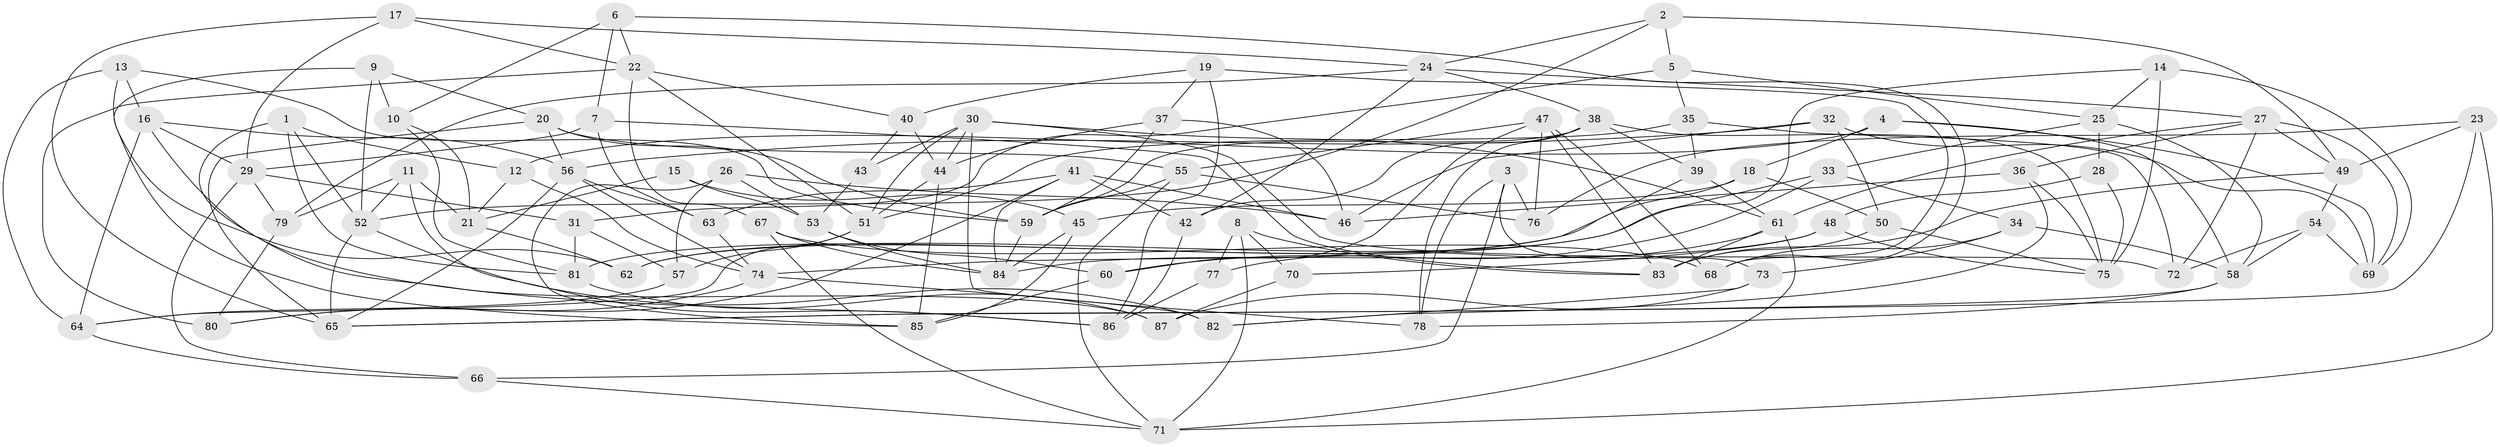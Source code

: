// original degree distribution, {4: 1.0}
// Generated by graph-tools (version 1.1) at 2025/38/03/04/25 23:38:11]
// undirected, 87 vertices, 198 edges
graph export_dot {
  node [color=gray90,style=filled];
  1;
  2;
  3;
  4;
  5;
  6;
  7;
  8;
  9;
  10;
  11;
  12;
  13;
  14;
  15;
  16;
  17;
  18;
  19;
  20;
  21;
  22;
  23;
  24;
  25;
  26;
  27;
  28;
  29;
  30;
  31;
  32;
  33;
  34;
  35;
  36;
  37;
  38;
  39;
  40;
  41;
  42;
  43;
  44;
  45;
  46;
  47;
  48;
  49;
  50;
  51;
  52;
  53;
  54;
  55;
  56;
  57;
  58;
  59;
  60;
  61;
  62;
  63;
  64;
  65;
  66;
  67;
  68;
  69;
  70;
  71;
  72;
  73;
  74;
  75;
  76;
  77;
  78;
  79;
  80;
  81;
  82;
  83;
  84;
  85;
  86;
  87;
  1 -- 12 [weight=1.0];
  1 -- 52 [weight=1.0];
  1 -- 81 [weight=1.0];
  1 -- 86 [weight=1.0];
  2 -- 5 [weight=1.0];
  2 -- 24 [weight=1.0];
  2 -- 49 [weight=1.0];
  2 -- 52 [weight=1.0];
  3 -- 66 [weight=1.0];
  3 -- 73 [weight=1.0];
  3 -- 76 [weight=1.0];
  3 -- 78 [weight=1.0];
  4 -- 12 [weight=1.0];
  4 -- 18 [weight=1.0];
  4 -- 58 [weight=1.0];
  4 -- 69 [weight=1.0];
  5 -- 25 [weight=1.0];
  5 -- 31 [weight=1.0];
  5 -- 35 [weight=1.0];
  6 -- 7 [weight=1.0];
  6 -- 10 [weight=1.0];
  6 -- 22 [weight=1.0];
  6 -- 68 [weight=1.0];
  7 -- 29 [weight=1.0];
  7 -- 63 [weight=1.0];
  7 -- 83 [weight=1.0];
  8 -- 70 [weight=1.0];
  8 -- 71 [weight=1.0];
  8 -- 77 [weight=1.0];
  8 -- 83 [weight=1.0];
  9 -- 10 [weight=1.0];
  9 -- 20 [weight=1.0];
  9 -- 52 [weight=1.0];
  9 -- 85 [weight=1.0];
  10 -- 21 [weight=1.0];
  10 -- 81 [weight=1.0];
  11 -- 21 [weight=1.0];
  11 -- 52 [weight=1.0];
  11 -- 79 [weight=1.0];
  11 -- 86 [weight=1.0];
  12 -- 21 [weight=1.0];
  12 -- 74 [weight=1.0];
  13 -- 16 [weight=1.0];
  13 -- 59 [weight=1.0];
  13 -- 62 [weight=1.0];
  13 -- 64 [weight=1.0];
  14 -- 25 [weight=1.0];
  14 -- 69 [weight=1.0];
  14 -- 74 [weight=1.0];
  14 -- 75 [weight=1.0];
  15 -- 21 [weight=2.0];
  15 -- 45 [weight=1.0];
  15 -- 53 [weight=1.0];
  16 -- 29 [weight=1.0];
  16 -- 56 [weight=1.0];
  16 -- 64 [weight=2.0];
  16 -- 87 [weight=1.0];
  17 -- 22 [weight=1.0];
  17 -- 24 [weight=1.0];
  17 -- 29 [weight=1.0];
  17 -- 65 [weight=1.0];
  18 -- 45 [weight=1.0];
  18 -- 50 [weight=1.0];
  18 -- 81 [weight=1.0];
  19 -- 37 [weight=1.0];
  19 -- 40 [weight=1.0];
  19 -- 68 [weight=1.0];
  19 -- 86 [weight=1.0];
  20 -- 55 [weight=2.0];
  20 -- 56 [weight=1.0];
  20 -- 59 [weight=1.0];
  20 -- 65 [weight=1.0];
  21 -- 62 [weight=1.0];
  22 -- 40 [weight=1.0];
  22 -- 51 [weight=1.0];
  22 -- 67 [weight=1.0];
  22 -- 80 [weight=1.0];
  23 -- 49 [weight=1.0];
  23 -- 65 [weight=1.0];
  23 -- 71 [weight=1.0];
  23 -- 76 [weight=1.0];
  24 -- 27 [weight=1.0];
  24 -- 38 [weight=1.0];
  24 -- 42 [weight=1.0];
  24 -- 79 [weight=1.0];
  25 -- 28 [weight=2.0];
  25 -- 33 [weight=1.0];
  25 -- 58 [weight=1.0];
  26 -- 46 [weight=1.0];
  26 -- 53 [weight=1.0];
  26 -- 57 [weight=1.0];
  26 -- 85 [weight=1.0];
  27 -- 36 [weight=1.0];
  27 -- 49 [weight=1.0];
  27 -- 61 [weight=1.0];
  27 -- 69 [weight=1.0];
  27 -- 72 [weight=1.0];
  28 -- 48 [weight=1.0];
  28 -- 75 [weight=1.0];
  29 -- 31 [weight=1.0];
  29 -- 66 [weight=1.0];
  29 -- 79 [weight=1.0];
  30 -- 43 [weight=1.0];
  30 -- 44 [weight=1.0];
  30 -- 51 [weight=1.0];
  30 -- 61 [weight=1.0];
  30 -- 72 [weight=1.0];
  30 -- 78 [weight=1.0];
  31 -- 57 [weight=1.0];
  31 -- 81 [weight=1.0];
  32 -- 46 [weight=1.0];
  32 -- 50 [weight=1.0];
  32 -- 56 [weight=1.0];
  32 -- 69 [weight=1.0];
  33 -- 34 [weight=1.0];
  33 -- 60 [weight=1.0];
  33 -- 62 [weight=1.0];
  34 -- 58 [weight=1.0];
  34 -- 68 [weight=1.0];
  34 -- 73 [weight=1.0];
  35 -- 39 [weight=1.0];
  35 -- 51 [weight=1.0];
  35 -- 72 [weight=1.0];
  36 -- 46 [weight=1.0];
  36 -- 75 [weight=1.0];
  36 -- 82 [weight=1.0];
  37 -- 44 [weight=1.0];
  37 -- 46 [weight=1.0];
  37 -- 59 [weight=1.0];
  38 -- 39 [weight=1.0];
  38 -- 42 [weight=1.0];
  38 -- 59 [weight=1.0];
  38 -- 75 [weight=1.0];
  38 -- 78 [weight=1.0];
  39 -- 61 [weight=1.0];
  39 -- 62 [weight=1.0];
  40 -- 43 [weight=1.0];
  40 -- 44 [weight=1.0];
  41 -- 42 [weight=1.0];
  41 -- 46 [weight=2.0];
  41 -- 63 [weight=1.0];
  41 -- 80 [weight=1.0];
  41 -- 84 [weight=1.0];
  42 -- 86 [weight=1.0];
  43 -- 53 [weight=2.0];
  44 -- 51 [weight=1.0];
  44 -- 85 [weight=2.0];
  45 -- 84 [weight=1.0];
  45 -- 85 [weight=1.0];
  47 -- 55 [weight=1.0];
  47 -- 60 [weight=1.0];
  47 -- 68 [weight=2.0];
  47 -- 76 [weight=1.0];
  47 -- 83 [weight=1.0];
  48 -- 70 [weight=1.0];
  48 -- 75 [weight=1.0];
  48 -- 84 [weight=1.0];
  49 -- 54 [weight=2.0];
  49 -- 83 [weight=1.0];
  50 -- 75 [weight=1.0];
  50 -- 83 [weight=1.0];
  51 -- 57 [weight=1.0];
  51 -- 64 [weight=1.0];
  52 -- 65 [weight=1.0];
  52 -- 82 [weight=1.0];
  53 -- 60 [weight=1.0];
  53 -- 84 [weight=1.0];
  54 -- 58 [weight=1.0];
  54 -- 69 [weight=2.0];
  54 -- 72 [weight=1.0];
  55 -- 59 [weight=1.0];
  55 -- 71 [weight=1.0];
  55 -- 76 [weight=1.0];
  56 -- 63 [weight=1.0];
  56 -- 65 [weight=1.0];
  56 -- 74 [weight=1.0];
  57 -- 64 [weight=1.0];
  58 -- 65 [weight=1.0];
  58 -- 78 [weight=1.0];
  59 -- 84 [weight=1.0];
  60 -- 85 [weight=1.0];
  61 -- 71 [weight=1.0];
  61 -- 77 [weight=1.0];
  61 -- 83 [weight=1.0];
  63 -- 74 [weight=1.0];
  64 -- 66 [weight=1.0];
  66 -- 71 [weight=1.0];
  67 -- 68 [weight=1.0];
  67 -- 71 [weight=1.0];
  67 -- 84 [weight=1.0];
  70 -- 87 [weight=2.0];
  73 -- 82 [weight=1.0];
  73 -- 87 [weight=1.0];
  74 -- 80 [weight=1.0];
  74 -- 82 [weight=1.0];
  77 -- 86 [weight=2.0];
  79 -- 80 [weight=1.0];
  81 -- 87 [weight=2.0];
}
